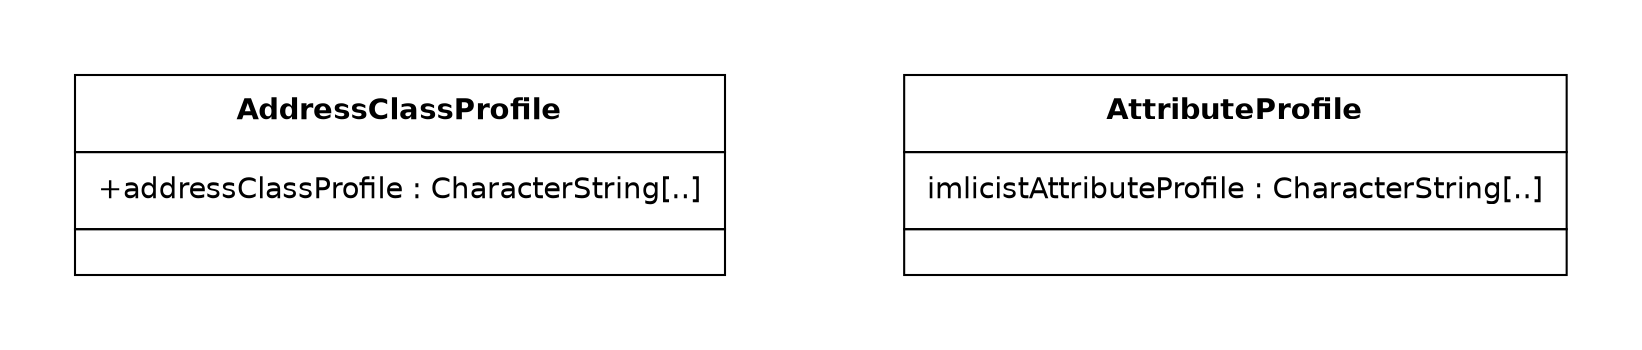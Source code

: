 digraph G {
	graph [bb="0,0,631.5,96",
		nodesep="1.2.equally",
		pad=0.5,
		ranksep="1.2.equally",
		splines=ortho
	];
	node [fontname="Helvetica-bold",
		label="\N",
		shape=box
	];
	edge [color=gray50];
	AddressClassProfile	[fontname=Helvetica,
		height=1.3333,
		label=<<TABLE BORDER="0" CELLBORDER="1" CELLSPACING="0" CELLPADDING="10">
    <TR>
    <TD><TABLE BORDER="0" CELLPADDING="0" CELLSPACING="0">
    <TR><TD ALIGN="CENTER"><B>AddressClassProfile</B></TD></TR>
  </TABLE>
  </TD>
  </TR>

  <TR>
    <TD><TABLE BORDER="0" CELLPADDING="0" CELLSPACING="0">
              <TR><TD ALIGN="LEFT">+addressClassProfile : CharacterString&#91;..&#93;</TD></TR>
  </TABLE>
        </TD>
  </TR>

  <TR>
    <TD><TABLE BORDER="0" CELLPADDING="0" CELLSPACING="0">
    <TR><TD ALIGN="LEFT"></TD></TR>
  </TABLE></TD>
  </TR>

  </TABLE>>,
		pos="136,48",
		shape=plain,
		width=3.7778];
	AttributeProfile	[fontname=Helvetica,
		height=1.3333,
		label=<<TABLE BORDER="0" CELLBORDER="1" CELLSPACING="0" CELLPADDING="10">
    <TR>
    <TD><TABLE BORDER="0" CELLPADDING="0" CELLSPACING="0">
    <TR><TD ALIGN="CENTER"><B>AttributeProfile</B></TD></TR>
  </TABLE>
  </TD>
  </TR>

  <TR>
    <TD><TABLE BORDER="0" CELLPADDING="0" CELLSPACING="0">
              <TR><TD ALIGN="LEFT">imlicistAttributeProfile : CharacterString&#91;..&#93;</TD></TR>
  </TABLE>
        </TD>
  </TR>

  <TR>
    <TD><TABLE BORDER="0" CELLPADDING="0" CELLSPACING="0">
    <TR><TD ALIGN="LEFT"></TD></TR>
  </TABLE></TD>
  </TR>

  </TABLE>>,
		pos="495,48",
		shape=plain,
		width=3.7917];
}
